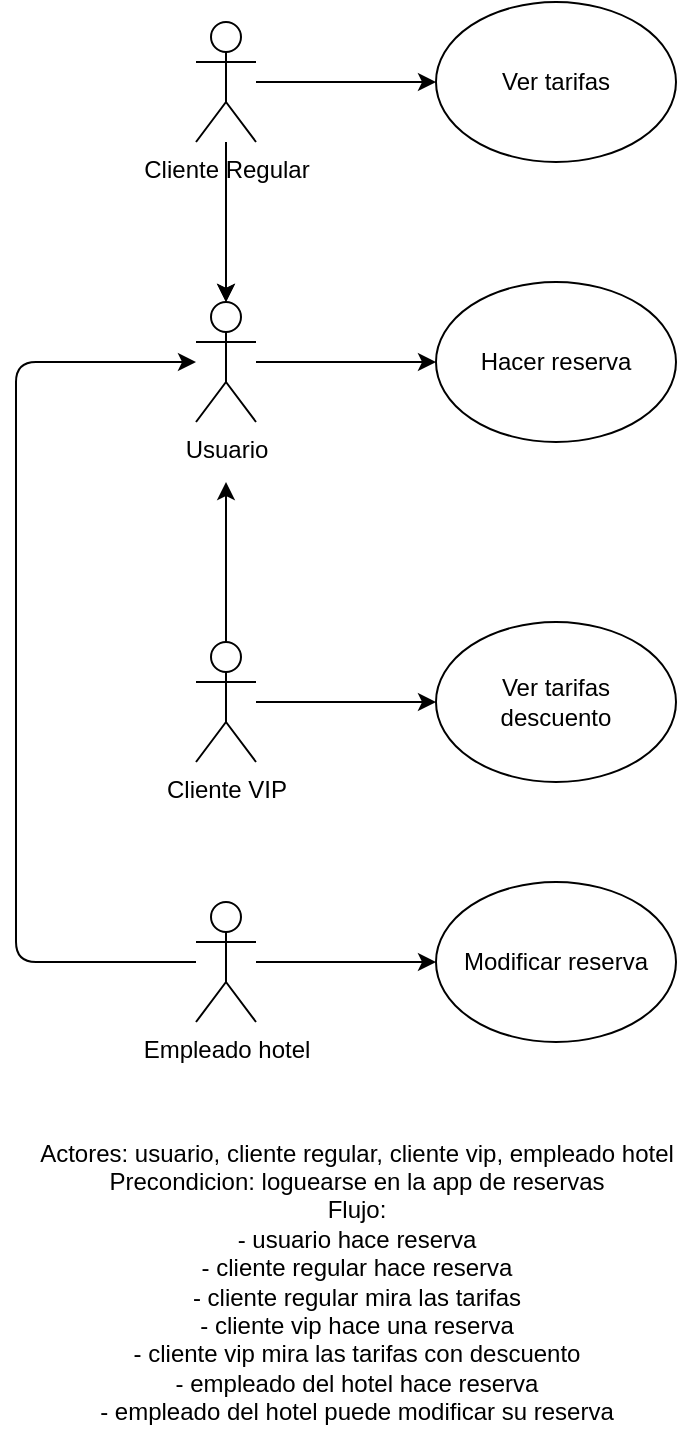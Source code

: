 <mxfile>
    <diagram id="mChX3SP9DnJ8DU_7qnks" name="Page-1">
        <mxGraphModel dx="832" dy="563" grid="1" gridSize="10" guides="1" tooltips="1" connect="1" arrows="1" fold="1" page="1" pageScale="1" pageWidth="2339" pageHeight="3300" math="0" shadow="0">
            <root>
                <mxCell id="0"/>
                <mxCell id="1" parent="0"/>
                <mxCell id="4" value="" style="edgeStyle=none;html=1;" edge="1" parent="1" source="2" target="3">
                    <mxGeometry relative="1" as="geometry"/>
                </mxCell>
                <mxCell id="2" value="Usuario&lt;br&gt;" style="shape=umlActor;verticalLabelPosition=bottom;verticalAlign=top;html=1;outlineConnect=0;" vertex="1" parent="1">
                    <mxGeometry x="140" y="210" width="30" height="60" as="geometry"/>
                </mxCell>
                <mxCell id="3" value="Hacer reserva" style="ellipse;whiteSpace=wrap;html=1;" vertex="1" parent="1">
                    <mxGeometry x="260" y="200" width="120" height="80" as="geometry"/>
                </mxCell>
                <mxCell id="10" value="" style="edgeStyle=none;html=1;" edge="1" parent="1" source="7">
                    <mxGeometry relative="1" as="geometry">
                        <mxPoint x="155" y="300" as="targetPoint"/>
                    </mxGeometry>
                </mxCell>
                <mxCell id="17" value="" style="edgeStyle=none;html=1;" edge="1" parent="1" source="7" target="13">
                    <mxGeometry relative="1" as="geometry"/>
                </mxCell>
                <mxCell id="7" value="Cliente VIP" style="shape=umlActor;verticalLabelPosition=bottom;verticalAlign=top;html=1;outlineConnect=0;" vertex="1" parent="1">
                    <mxGeometry x="140" y="380" width="30" height="60" as="geometry"/>
                </mxCell>
                <mxCell id="9" value="" style="edgeStyle=none;html=1;" edge="1" parent="1" source="8" target="2">
                    <mxGeometry relative="1" as="geometry"/>
                </mxCell>
                <mxCell id="11" value="" style="edgeStyle=none;html=1;" edge="1" parent="1">
                    <mxGeometry relative="1" as="geometry">
                        <mxPoint x="155" y="160" as="sourcePoint"/>
                        <mxPoint x="155" y="210" as="targetPoint"/>
                    </mxGeometry>
                </mxCell>
                <mxCell id="20" value="" style="edgeStyle=none;html=1;" edge="1" parent="1" source="8" target="12">
                    <mxGeometry relative="1" as="geometry"/>
                </mxCell>
                <mxCell id="8" value="Cliente Regular" style="shape=umlActor;verticalLabelPosition=bottom;verticalAlign=top;html=1;outlineConnect=0;" vertex="1" parent="1">
                    <mxGeometry x="140" y="70" width="30" height="60" as="geometry"/>
                </mxCell>
                <mxCell id="12" value="Ver tarifas" style="ellipse;whiteSpace=wrap;html=1;" vertex="1" parent="1">
                    <mxGeometry x="260" y="60" width="120" height="80" as="geometry"/>
                </mxCell>
                <mxCell id="13" value="Ver tarifas&lt;br&gt;descuento" style="ellipse;whiteSpace=wrap;html=1;" vertex="1" parent="1">
                    <mxGeometry x="260" y="370" width="120" height="80" as="geometry"/>
                </mxCell>
                <mxCell id="15" style="edgeStyle=none;html=1;" edge="1" parent="1" source="14">
                    <mxGeometry relative="1" as="geometry">
                        <mxPoint x="140" y="240" as="targetPoint"/>
                        <Array as="points">
                            <mxPoint x="50" y="540"/>
                            <mxPoint x="50" y="240"/>
                        </Array>
                    </mxGeometry>
                </mxCell>
                <mxCell id="19" value="" style="edgeStyle=none;html=1;" edge="1" parent="1" source="14" target="18">
                    <mxGeometry relative="1" as="geometry"/>
                </mxCell>
                <mxCell id="14" value="Empleado hotel" style="shape=umlActor;verticalLabelPosition=bottom;verticalAlign=top;html=1;outlineConnect=0;" vertex="1" parent="1">
                    <mxGeometry x="140" y="510" width="30" height="60" as="geometry"/>
                </mxCell>
                <mxCell id="18" value="Modificar reserva" style="ellipse;whiteSpace=wrap;html=1;" vertex="1" parent="1">
                    <mxGeometry x="260" y="500" width="120" height="80" as="geometry"/>
                </mxCell>
                <mxCell id="21" value="Actores: usuario, cliente regular, cliente vip, empleado hotel&lt;br&gt;Precondicion: loguearse en la app de reservas&lt;br&gt;Flujo:&lt;br&gt;- usuario hace reserva&lt;br&gt;- cliente regular hace reserva&lt;br&gt;- cliente regular mira las tarifas&lt;br&gt;- cliente vip hace una reserva&lt;br&gt;- cliente vip mira las tarifas con descuento&lt;br&gt;- empleado del hotel hace reserva&lt;br&gt;- empleado del hotel puede modificar su reserva" style="text;html=1;align=center;verticalAlign=middle;resizable=0;points=[];autosize=1;strokeColor=none;fillColor=none;" vertex="1" parent="1">
                    <mxGeometry x="50" y="620" width="340" height="160" as="geometry"/>
                </mxCell>
            </root>
        </mxGraphModel>
    </diagram>
</mxfile>